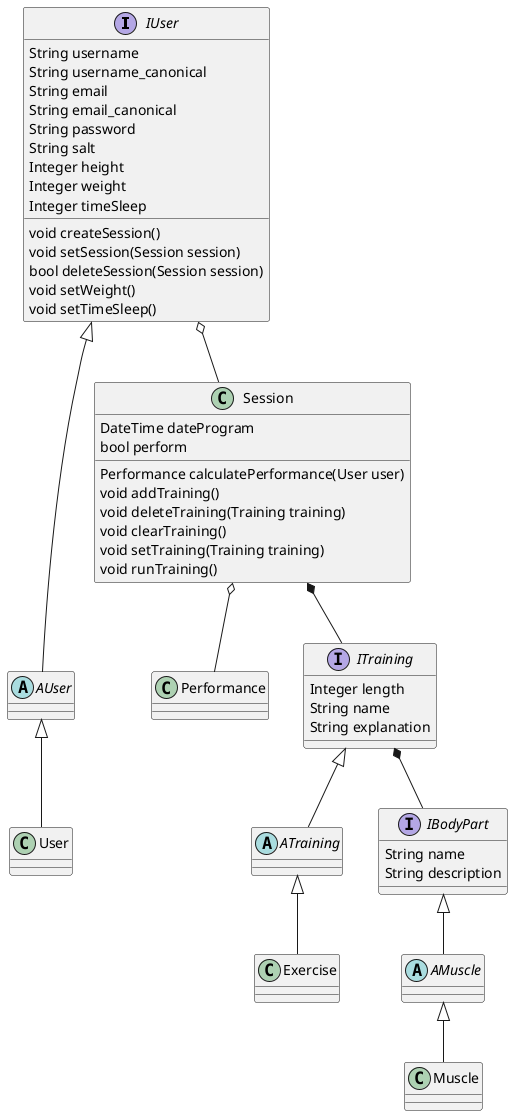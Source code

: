 @startuml

interface IUser{
    String username
    String username_canonical
    String email
    String email_canonical
    String password
    String salt
    Integer height
    Integer weight
    Integer timeSleep
    void createSession()
    void setSession(Session session)
    bool deleteSession(Session session)
    void setWeight()
    void setTimeSleep()
}
abstract class AUser
class User
class Performance
class Exercise
class Session{
    DateTime dateProgram
    bool perform
    Performance calculatePerformance(User user)
    void addTraining()
    void deleteTraining(Training training)
    void clearTraining()
    void setTraining(Training training)
    void runTraining()
}
interface ITraining {
    Integer length
    String name
    String explanation
}
abstract class ATraining
interface IBodyPart {
    String name
    String description
}
abstract class AMuscle
class Muscle


AUser <|-- User
IUser <|--- AUser
ITraining <|-- ATraining
ATraining <|-- Exercise
Session o-- Performance
Session *-- ITraining
IBodyPart <|-- AMuscle
AMuscle <|-- Muscle
ITraining *-- IBodyPart
IUser o-- Session

@enduml
